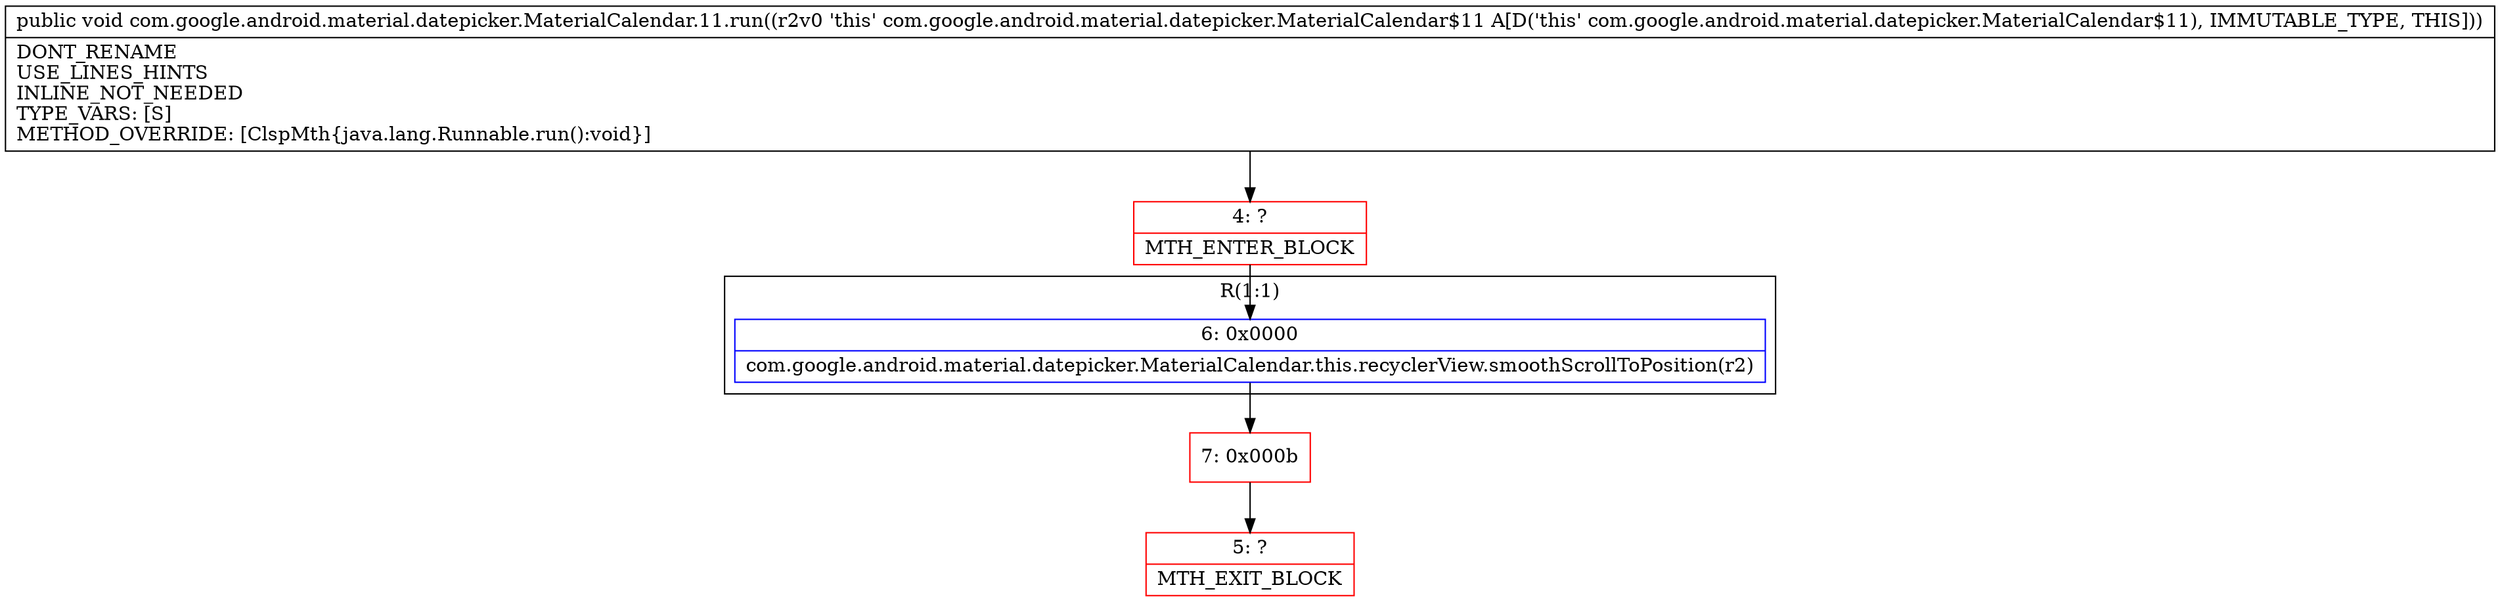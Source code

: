 digraph "CFG forcom.google.android.material.datepicker.MaterialCalendar.11.run()V" {
subgraph cluster_Region_774958246 {
label = "R(1:1)";
node [shape=record,color=blue];
Node_6 [shape=record,label="{6\:\ 0x0000|com.google.android.material.datepicker.MaterialCalendar.this.recyclerView.smoothScrollToPosition(r2)\l}"];
}
Node_4 [shape=record,color=red,label="{4\:\ ?|MTH_ENTER_BLOCK\l}"];
Node_7 [shape=record,color=red,label="{7\:\ 0x000b}"];
Node_5 [shape=record,color=red,label="{5\:\ ?|MTH_EXIT_BLOCK\l}"];
MethodNode[shape=record,label="{public void com.google.android.material.datepicker.MaterialCalendar.11.run((r2v0 'this' com.google.android.material.datepicker.MaterialCalendar$11 A[D('this' com.google.android.material.datepicker.MaterialCalendar$11), IMMUTABLE_TYPE, THIS]))  | DONT_RENAME\lUSE_LINES_HINTS\lINLINE_NOT_NEEDED\lTYPE_VARS: [S]\lMETHOD_OVERRIDE: [ClspMth\{java.lang.Runnable.run():void\}]\l}"];
MethodNode -> Node_4;Node_6 -> Node_7;
Node_4 -> Node_6;
Node_7 -> Node_5;
}

